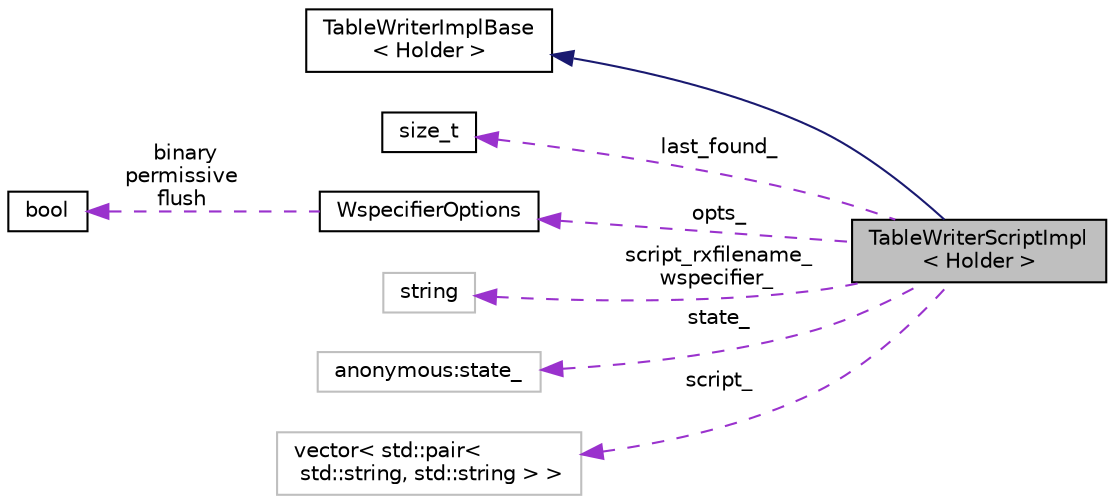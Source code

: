 digraph "TableWriterScriptImpl&lt; Holder &gt;"
{
  edge [fontname="Helvetica",fontsize="10",labelfontname="Helvetica",labelfontsize="10"];
  node [fontname="Helvetica",fontsize="10",shape=record];
  rankdir="LR";
  Node2 [label="TableWriterScriptImpl\l\< Holder \>",height=0.2,width=0.4,color="black", fillcolor="grey75", style="filled", fontcolor="black"];
  Node3 -> Node2 [dir="back",color="midnightblue",fontsize="10",style="solid",fontname="Helvetica"];
  Node3 [label="TableWriterImplBase\l\< Holder \>",height=0.2,width=0.4,color="black", fillcolor="white", style="filled",URL="$classkaldi_1_1TableWriterImplBase.html"];
  Node4 -> Node2 [dir="back",color="darkorchid3",fontsize="10",style="dashed",label=" last_found_" ,fontname="Helvetica"];
  Node4 [label="size_t",height=0.2,width=0.4,color="black", fillcolor="white", style="filled",URL="$classsize__t.html"];
  Node5 -> Node2 [dir="back",color="darkorchid3",fontsize="10",style="dashed",label=" opts_" ,fontname="Helvetica"];
  Node5 [label="WspecifierOptions",height=0.2,width=0.4,color="black", fillcolor="white", style="filled",URL="$structkaldi_1_1WspecifierOptions.html"];
  Node6 -> Node5 [dir="back",color="darkorchid3",fontsize="10",style="dashed",label=" binary\npermissive\nflush" ,fontname="Helvetica"];
  Node6 [label="bool",height=0.2,width=0.4,color="black", fillcolor="white", style="filled",URL="$classbool.html"];
  Node7 -> Node2 [dir="back",color="darkorchid3",fontsize="10",style="dashed",label=" script_rxfilename_\nwspecifier_" ,fontname="Helvetica"];
  Node7 [label="string",height=0.2,width=0.4,color="grey75", fillcolor="white", style="filled"];
  Node8 -> Node2 [dir="back",color="darkorchid3",fontsize="10",style="dashed",label=" state_" ,fontname="Helvetica"];
  Node8 [label="anonymous:state_",height=0.2,width=0.4,color="grey75", fillcolor="white", style="filled"];
  Node9 -> Node2 [dir="back",color="darkorchid3",fontsize="10",style="dashed",label=" script_" ,fontname="Helvetica"];
  Node9 [label="vector\< std::pair\<\l std::string, std::string \> \>",height=0.2,width=0.4,color="grey75", fillcolor="white", style="filled"];
}
